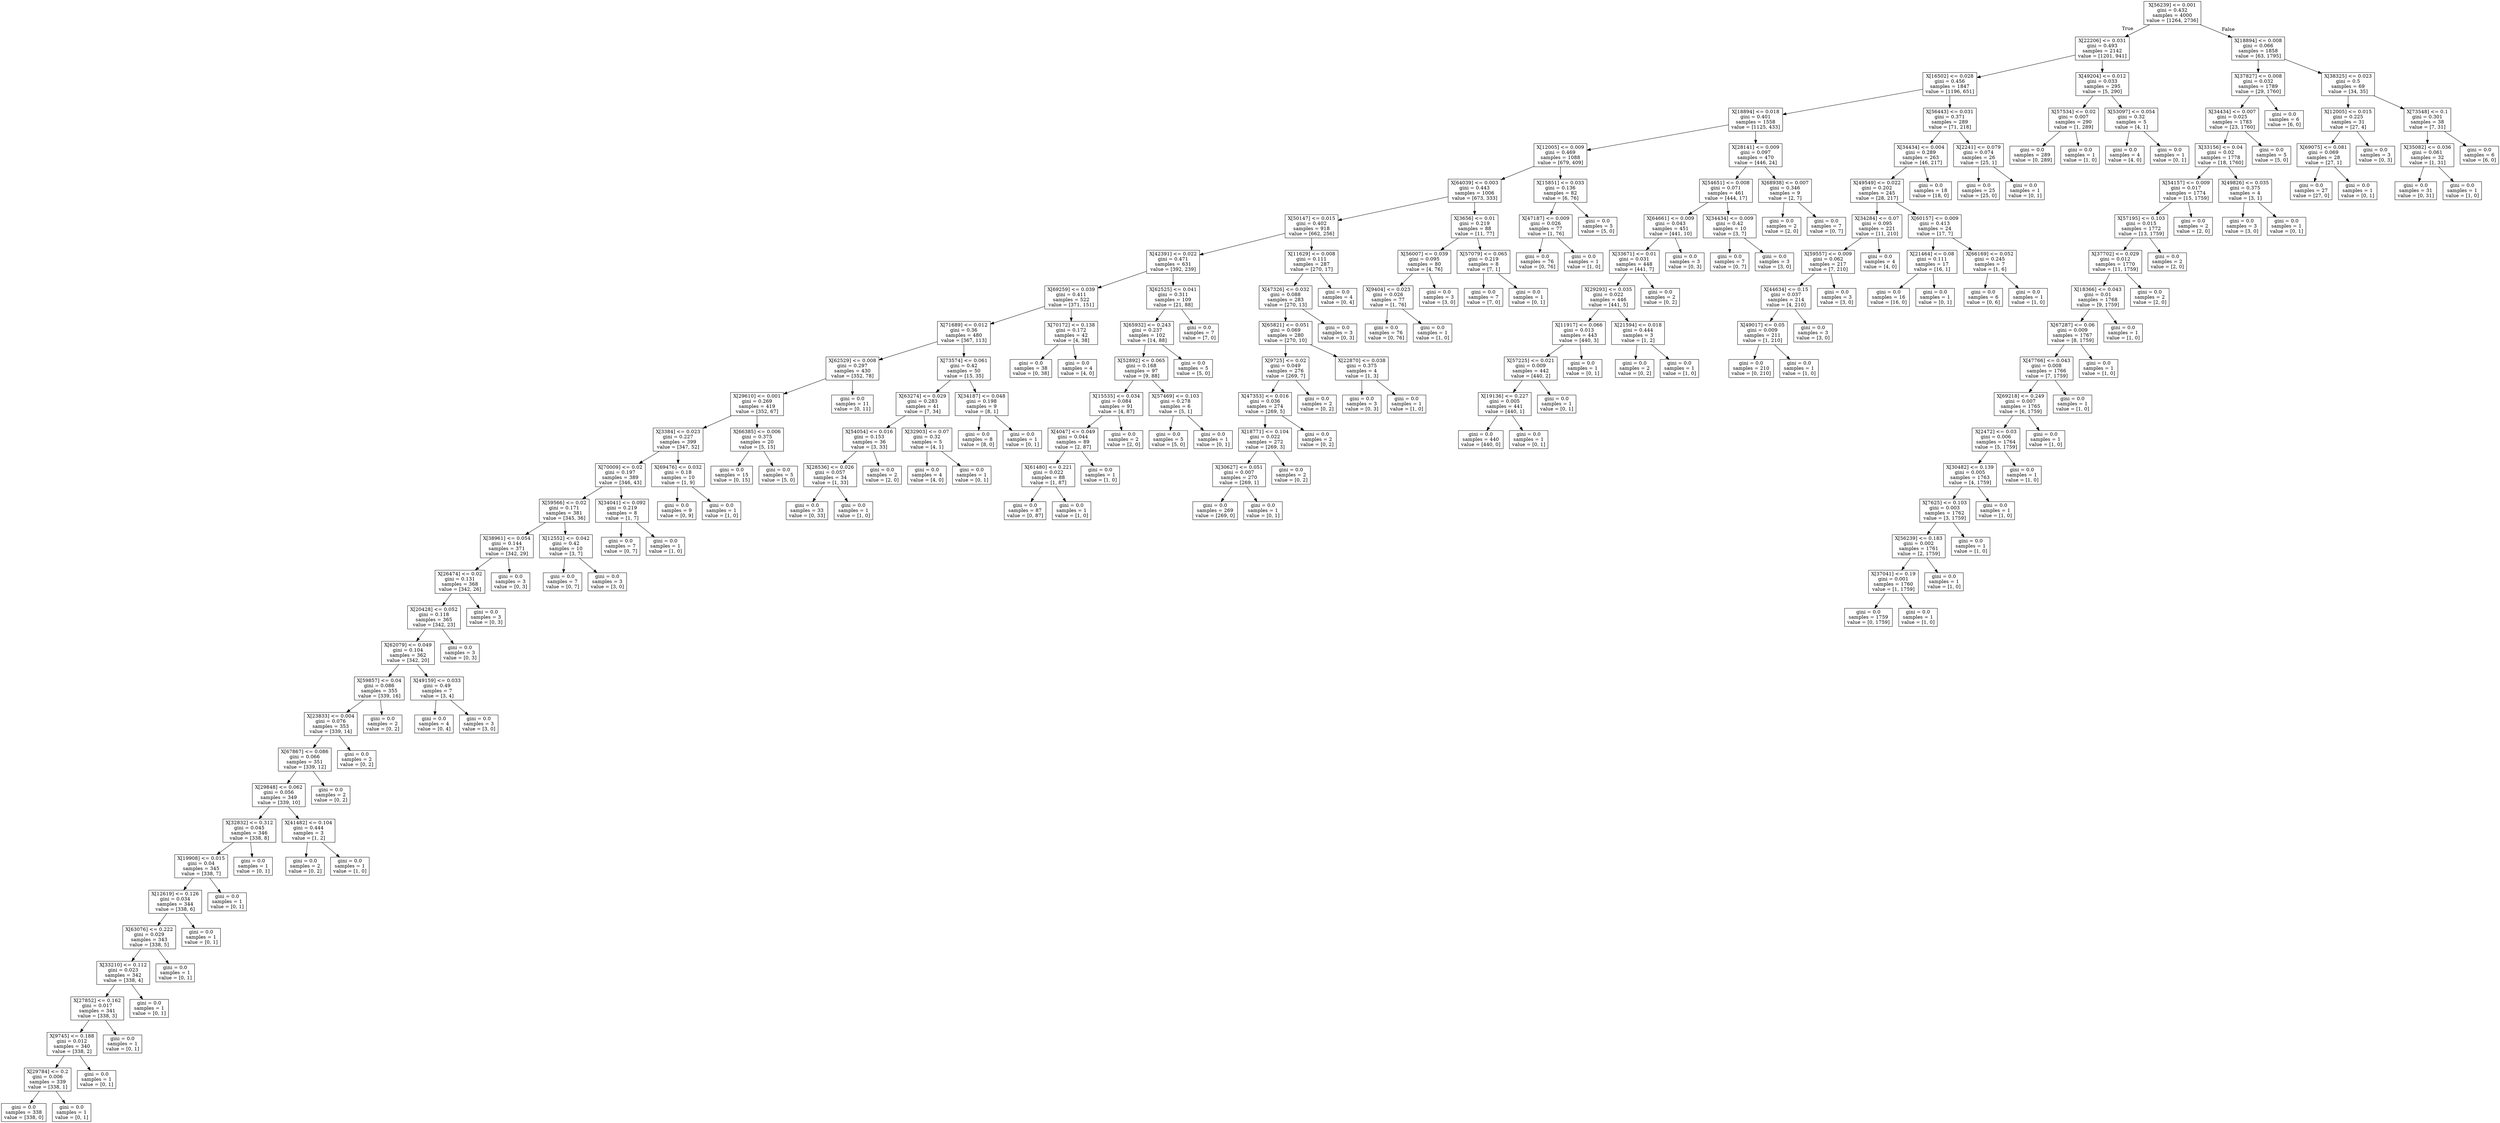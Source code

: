 digraph Tree {
node [shape=box] ;
0 [label="X[56239] <= 0.001\ngini = 0.432\nsamples = 4000\nvalue = [1264, 2736]"] ;
1 [label="X[22206] <= 0.031\ngini = 0.493\nsamples = 2142\nvalue = [1201, 941]"] ;
0 -> 1 [labeldistance=2.5, labelangle=45, headlabel="True"] ;
2 [label="X[16502] <= 0.028\ngini = 0.456\nsamples = 1847\nvalue = [1196, 651]"] ;
1 -> 2 ;
3 [label="X[18894] <= 0.018\ngini = 0.401\nsamples = 1558\nvalue = [1125, 433]"] ;
2 -> 3 ;
4 [label="X[12005] <= 0.009\ngini = 0.469\nsamples = 1088\nvalue = [679, 409]"] ;
3 -> 4 ;
5 [label="X[64039] <= 0.003\ngini = 0.443\nsamples = 1006\nvalue = [673, 333]"] ;
4 -> 5 ;
6 [label="X[50147] <= 0.015\ngini = 0.402\nsamples = 918\nvalue = [662, 256]"] ;
5 -> 6 ;
7 [label="X[42391] <= 0.022\ngini = 0.471\nsamples = 631\nvalue = [392, 239]"] ;
6 -> 7 ;
8 [label="X[69259] <= 0.039\ngini = 0.411\nsamples = 522\nvalue = [371, 151]"] ;
7 -> 8 ;
9 [label="X[71689] <= 0.012\ngini = 0.36\nsamples = 480\nvalue = [367, 113]"] ;
8 -> 9 ;
10 [label="X[62529] <= 0.008\ngini = 0.297\nsamples = 430\nvalue = [352, 78]"] ;
9 -> 10 ;
11 [label="X[29610] <= 0.001\ngini = 0.269\nsamples = 419\nvalue = [352, 67]"] ;
10 -> 11 ;
12 [label="X[3384] <= 0.023\ngini = 0.227\nsamples = 399\nvalue = [347, 52]"] ;
11 -> 12 ;
13 [label="X[70009] <= 0.02\ngini = 0.197\nsamples = 389\nvalue = [346, 43]"] ;
12 -> 13 ;
14 [label="X[59566] <= 0.02\ngini = 0.171\nsamples = 381\nvalue = [345, 36]"] ;
13 -> 14 ;
15 [label="X[38961] <= 0.054\ngini = 0.144\nsamples = 371\nvalue = [342, 29]"] ;
14 -> 15 ;
16 [label="X[26474] <= 0.02\ngini = 0.131\nsamples = 368\nvalue = [342, 26]"] ;
15 -> 16 ;
17 [label="X[20428] <= 0.052\ngini = 0.118\nsamples = 365\nvalue = [342, 23]"] ;
16 -> 17 ;
18 [label="X[62079] <= 0.049\ngini = 0.104\nsamples = 362\nvalue = [342, 20]"] ;
17 -> 18 ;
19 [label="X[59857] <= 0.04\ngini = 0.086\nsamples = 355\nvalue = [339, 16]"] ;
18 -> 19 ;
20 [label="X[23833] <= 0.004\ngini = 0.076\nsamples = 353\nvalue = [339, 14]"] ;
19 -> 20 ;
21 [label="X[67867] <= 0.086\ngini = 0.066\nsamples = 351\nvalue = [339, 12]"] ;
20 -> 21 ;
22 [label="X[29848] <= 0.062\ngini = 0.056\nsamples = 349\nvalue = [339, 10]"] ;
21 -> 22 ;
23 [label="X[32832] <= 0.312\ngini = 0.045\nsamples = 346\nvalue = [338, 8]"] ;
22 -> 23 ;
24 [label="X[19908] <= 0.015\ngini = 0.04\nsamples = 345\nvalue = [338, 7]"] ;
23 -> 24 ;
25 [label="X[12619] <= 0.126\ngini = 0.034\nsamples = 344\nvalue = [338, 6]"] ;
24 -> 25 ;
26 [label="X[63076] <= 0.222\ngini = 0.029\nsamples = 343\nvalue = [338, 5]"] ;
25 -> 26 ;
27 [label="X[33210] <= 0.112\ngini = 0.023\nsamples = 342\nvalue = [338, 4]"] ;
26 -> 27 ;
28 [label="X[27852] <= 0.162\ngini = 0.017\nsamples = 341\nvalue = [338, 3]"] ;
27 -> 28 ;
29 [label="X[9745] <= 0.188\ngini = 0.012\nsamples = 340\nvalue = [338, 2]"] ;
28 -> 29 ;
30 [label="X[29784] <= 0.2\ngini = 0.006\nsamples = 339\nvalue = [338, 1]"] ;
29 -> 30 ;
31 [label="gini = 0.0\nsamples = 338\nvalue = [338, 0]"] ;
30 -> 31 ;
32 [label="gini = 0.0\nsamples = 1\nvalue = [0, 1]"] ;
30 -> 32 ;
33 [label="gini = 0.0\nsamples = 1\nvalue = [0, 1]"] ;
29 -> 33 ;
34 [label="gini = 0.0\nsamples = 1\nvalue = [0, 1]"] ;
28 -> 34 ;
35 [label="gini = 0.0\nsamples = 1\nvalue = [0, 1]"] ;
27 -> 35 ;
36 [label="gini = 0.0\nsamples = 1\nvalue = [0, 1]"] ;
26 -> 36 ;
37 [label="gini = 0.0\nsamples = 1\nvalue = [0, 1]"] ;
25 -> 37 ;
38 [label="gini = 0.0\nsamples = 1\nvalue = [0, 1]"] ;
24 -> 38 ;
39 [label="gini = 0.0\nsamples = 1\nvalue = [0, 1]"] ;
23 -> 39 ;
40 [label="X[41482] <= 0.104\ngini = 0.444\nsamples = 3\nvalue = [1, 2]"] ;
22 -> 40 ;
41 [label="gini = 0.0\nsamples = 2\nvalue = [0, 2]"] ;
40 -> 41 ;
42 [label="gini = 0.0\nsamples = 1\nvalue = [1, 0]"] ;
40 -> 42 ;
43 [label="gini = 0.0\nsamples = 2\nvalue = [0, 2]"] ;
21 -> 43 ;
44 [label="gini = 0.0\nsamples = 2\nvalue = [0, 2]"] ;
20 -> 44 ;
45 [label="gini = 0.0\nsamples = 2\nvalue = [0, 2]"] ;
19 -> 45 ;
46 [label="X[49159] <= 0.033\ngini = 0.49\nsamples = 7\nvalue = [3, 4]"] ;
18 -> 46 ;
47 [label="gini = 0.0\nsamples = 4\nvalue = [0, 4]"] ;
46 -> 47 ;
48 [label="gini = 0.0\nsamples = 3\nvalue = [3, 0]"] ;
46 -> 48 ;
49 [label="gini = 0.0\nsamples = 3\nvalue = [0, 3]"] ;
17 -> 49 ;
50 [label="gini = 0.0\nsamples = 3\nvalue = [0, 3]"] ;
16 -> 50 ;
51 [label="gini = 0.0\nsamples = 3\nvalue = [0, 3]"] ;
15 -> 51 ;
52 [label="X[12552] <= 0.042\ngini = 0.42\nsamples = 10\nvalue = [3, 7]"] ;
14 -> 52 ;
53 [label="gini = 0.0\nsamples = 7\nvalue = [0, 7]"] ;
52 -> 53 ;
54 [label="gini = 0.0\nsamples = 3\nvalue = [3, 0]"] ;
52 -> 54 ;
55 [label="X[34041] <= 0.092\ngini = 0.219\nsamples = 8\nvalue = [1, 7]"] ;
13 -> 55 ;
56 [label="gini = 0.0\nsamples = 7\nvalue = [0, 7]"] ;
55 -> 56 ;
57 [label="gini = 0.0\nsamples = 1\nvalue = [1, 0]"] ;
55 -> 57 ;
58 [label="X[69476] <= 0.032\ngini = 0.18\nsamples = 10\nvalue = [1, 9]"] ;
12 -> 58 ;
59 [label="gini = 0.0\nsamples = 9\nvalue = [0, 9]"] ;
58 -> 59 ;
60 [label="gini = 0.0\nsamples = 1\nvalue = [1, 0]"] ;
58 -> 60 ;
61 [label="X[66385] <= 0.006\ngini = 0.375\nsamples = 20\nvalue = [5, 15]"] ;
11 -> 61 ;
62 [label="gini = 0.0\nsamples = 15\nvalue = [0, 15]"] ;
61 -> 62 ;
63 [label="gini = 0.0\nsamples = 5\nvalue = [5, 0]"] ;
61 -> 63 ;
64 [label="gini = 0.0\nsamples = 11\nvalue = [0, 11]"] ;
10 -> 64 ;
65 [label="X[73574] <= 0.061\ngini = 0.42\nsamples = 50\nvalue = [15, 35]"] ;
9 -> 65 ;
66 [label="X[63274] <= 0.029\ngini = 0.283\nsamples = 41\nvalue = [7, 34]"] ;
65 -> 66 ;
67 [label="X[54054] <= 0.016\ngini = 0.153\nsamples = 36\nvalue = [3, 33]"] ;
66 -> 67 ;
68 [label="X[28536] <= 0.026\ngini = 0.057\nsamples = 34\nvalue = [1, 33]"] ;
67 -> 68 ;
69 [label="gini = 0.0\nsamples = 33\nvalue = [0, 33]"] ;
68 -> 69 ;
70 [label="gini = 0.0\nsamples = 1\nvalue = [1, 0]"] ;
68 -> 70 ;
71 [label="gini = 0.0\nsamples = 2\nvalue = [2, 0]"] ;
67 -> 71 ;
72 [label="X[32903] <= 0.07\ngini = 0.32\nsamples = 5\nvalue = [4, 1]"] ;
66 -> 72 ;
73 [label="gini = 0.0\nsamples = 4\nvalue = [4, 0]"] ;
72 -> 73 ;
74 [label="gini = 0.0\nsamples = 1\nvalue = [0, 1]"] ;
72 -> 74 ;
75 [label="X[34187] <= 0.048\ngini = 0.198\nsamples = 9\nvalue = [8, 1]"] ;
65 -> 75 ;
76 [label="gini = 0.0\nsamples = 8\nvalue = [8, 0]"] ;
75 -> 76 ;
77 [label="gini = 0.0\nsamples = 1\nvalue = [0, 1]"] ;
75 -> 77 ;
78 [label="X[70172] <= 0.138\ngini = 0.172\nsamples = 42\nvalue = [4, 38]"] ;
8 -> 78 ;
79 [label="gini = 0.0\nsamples = 38\nvalue = [0, 38]"] ;
78 -> 79 ;
80 [label="gini = 0.0\nsamples = 4\nvalue = [4, 0]"] ;
78 -> 80 ;
81 [label="X[62525] <= 0.041\ngini = 0.311\nsamples = 109\nvalue = [21, 88]"] ;
7 -> 81 ;
82 [label="X[65932] <= 0.243\ngini = 0.237\nsamples = 102\nvalue = [14, 88]"] ;
81 -> 82 ;
83 [label="X[52892] <= 0.065\ngini = 0.168\nsamples = 97\nvalue = [9, 88]"] ;
82 -> 83 ;
84 [label="X[15535] <= 0.034\ngini = 0.084\nsamples = 91\nvalue = [4, 87]"] ;
83 -> 84 ;
85 [label="X[4047] <= 0.049\ngini = 0.044\nsamples = 89\nvalue = [2, 87]"] ;
84 -> 85 ;
86 [label="X[61480] <= 0.221\ngini = 0.022\nsamples = 88\nvalue = [1, 87]"] ;
85 -> 86 ;
87 [label="gini = 0.0\nsamples = 87\nvalue = [0, 87]"] ;
86 -> 87 ;
88 [label="gini = 0.0\nsamples = 1\nvalue = [1, 0]"] ;
86 -> 88 ;
89 [label="gini = 0.0\nsamples = 1\nvalue = [1, 0]"] ;
85 -> 89 ;
90 [label="gini = 0.0\nsamples = 2\nvalue = [2, 0]"] ;
84 -> 90 ;
91 [label="X[57469] <= 0.103\ngini = 0.278\nsamples = 6\nvalue = [5, 1]"] ;
83 -> 91 ;
92 [label="gini = 0.0\nsamples = 5\nvalue = [5, 0]"] ;
91 -> 92 ;
93 [label="gini = 0.0\nsamples = 1\nvalue = [0, 1]"] ;
91 -> 93 ;
94 [label="gini = 0.0\nsamples = 5\nvalue = [5, 0]"] ;
82 -> 94 ;
95 [label="gini = 0.0\nsamples = 7\nvalue = [7, 0]"] ;
81 -> 95 ;
96 [label="X[11629] <= 0.008\ngini = 0.111\nsamples = 287\nvalue = [270, 17]"] ;
6 -> 96 ;
97 [label="X[47326] <= 0.032\ngini = 0.088\nsamples = 283\nvalue = [270, 13]"] ;
96 -> 97 ;
98 [label="X[65821] <= 0.051\ngini = 0.069\nsamples = 280\nvalue = [270, 10]"] ;
97 -> 98 ;
99 [label="X[9725] <= 0.02\ngini = 0.049\nsamples = 276\nvalue = [269, 7]"] ;
98 -> 99 ;
100 [label="X[47353] <= 0.016\ngini = 0.036\nsamples = 274\nvalue = [269, 5]"] ;
99 -> 100 ;
101 [label="X[18771] <= 0.104\ngini = 0.022\nsamples = 272\nvalue = [269, 3]"] ;
100 -> 101 ;
102 [label="X[30627] <= 0.051\ngini = 0.007\nsamples = 270\nvalue = [269, 1]"] ;
101 -> 102 ;
103 [label="gini = 0.0\nsamples = 269\nvalue = [269, 0]"] ;
102 -> 103 ;
104 [label="gini = 0.0\nsamples = 1\nvalue = [0, 1]"] ;
102 -> 104 ;
105 [label="gini = 0.0\nsamples = 2\nvalue = [0, 2]"] ;
101 -> 105 ;
106 [label="gini = 0.0\nsamples = 2\nvalue = [0, 2]"] ;
100 -> 106 ;
107 [label="gini = 0.0\nsamples = 2\nvalue = [0, 2]"] ;
99 -> 107 ;
108 [label="X[22870] <= 0.038\ngini = 0.375\nsamples = 4\nvalue = [1, 3]"] ;
98 -> 108 ;
109 [label="gini = 0.0\nsamples = 3\nvalue = [0, 3]"] ;
108 -> 109 ;
110 [label="gini = 0.0\nsamples = 1\nvalue = [1, 0]"] ;
108 -> 110 ;
111 [label="gini = 0.0\nsamples = 3\nvalue = [0, 3]"] ;
97 -> 111 ;
112 [label="gini = 0.0\nsamples = 4\nvalue = [0, 4]"] ;
96 -> 112 ;
113 [label="X[3656] <= 0.01\ngini = 0.219\nsamples = 88\nvalue = [11, 77]"] ;
5 -> 113 ;
114 [label="X[56007] <= 0.039\ngini = 0.095\nsamples = 80\nvalue = [4, 76]"] ;
113 -> 114 ;
115 [label="X[9404] <= 0.023\ngini = 0.026\nsamples = 77\nvalue = [1, 76]"] ;
114 -> 115 ;
116 [label="gini = 0.0\nsamples = 76\nvalue = [0, 76]"] ;
115 -> 116 ;
117 [label="gini = 0.0\nsamples = 1\nvalue = [1, 0]"] ;
115 -> 117 ;
118 [label="gini = 0.0\nsamples = 3\nvalue = [3, 0]"] ;
114 -> 118 ;
119 [label="X[57079] <= 0.065\ngini = 0.219\nsamples = 8\nvalue = [7, 1]"] ;
113 -> 119 ;
120 [label="gini = 0.0\nsamples = 7\nvalue = [7, 0]"] ;
119 -> 120 ;
121 [label="gini = 0.0\nsamples = 1\nvalue = [0, 1]"] ;
119 -> 121 ;
122 [label="X[15851] <= 0.033\ngini = 0.136\nsamples = 82\nvalue = [6, 76]"] ;
4 -> 122 ;
123 [label="X[47187] <= 0.009\ngini = 0.026\nsamples = 77\nvalue = [1, 76]"] ;
122 -> 123 ;
124 [label="gini = 0.0\nsamples = 76\nvalue = [0, 76]"] ;
123 -> 124 ;
125 [label="gini = 0.0\nsamples = 1\nvalue = [1, 0]"] ;
123 -> 125 ;
126 [label="gini = 0.0\nsamples = 5\nvalue = [5, 0]"] ;
122 -> 126 ;
127 [label="X[28141] <= 0.009\ngini = 0.097\nsamples = 470\nvalue = [446, 24]"] ;
3 -> 127 ;
128 [label="X[54651] <= 0.008\ngini = 0.071\nsamples = 461\nvalue = [444, 17]"] ;
127 -> 128 ;
129 [label="X[64661] <= 0.009\ngini = 0.043\nsamples = 451\nvalue = [441, 10]"] ;
128 -> 129 ;
130 [label="X[33671] <= 0.01\ngini = 0.031\nsamples = 448\nvalue = [441, 7]"] ;
129 -> 130 ;
131 [label="X[29293] <= 0.035\ngini = 0.022\nsamples = 446\nvalue = [441, 5]"] ;
130 -> 131 ;
132 [label="X[11917] <= 0.066\ngini = 0.013\nsamples = 443\nvalue = [440, 3]"] ;
131 -> 132 ;
133 [label="X[57225] <= 0.021\ngini = 0.009\nsamples = 442\nvalue = [440, 2]"] ;
132 -> 133 ;
134 [label="X[19136] <= 0.227\ngini = 0.005\nsamples = 441\nvalue = [440, 1]"] ;
133 -> 134 ;
135 [label="gini = 0.0\nsamples = 440\nvalue = [440, 0]"] ;
134 -> 135 ;
136 [label="gini = 0.0\nsamples = 1\nvalue = [0, 1]"] ;
134 -> 136 ;
137 [label="gini = 0.0\nsamples = 1\nvalue = [0, 1]"] ;
133 -> 137 ;
138 [label="gini = 0.0\nsamples = 1\nvalue = [0, 1]"] ;
132 -> 138 ;
139 [label="X[21594] <= 0.018\ngini = 0.444\nsamples = 3\nvalue = [1, 2]"] ;
131 -> 139 ;
140 [label="gini = 0.0\nsamples = 2\nvalue = [0, 2]"] ;
139 -> 140 ;
141 [label="gini = 0.0\nsamples = 1\nvalue = [1, 0]"] ;
139 -> 141 ;
142 [label="gini = 0.0\nsamples = 2\nvalue = [0, 2]"] ;
130 -> 142 ;
143 [label="gini = 0.0\nsamples = 3\nvalue = [0, 3]"] ;
129 -> 143 ;
144 [label="X[34434] <= 0.009\ngini = 0.42\nsamples = 10\nvalue = [3, 7]"] ;
128 -> 144 ;
145 [label="gini = 0.0\nsamples = 7\nvalue = [0, 7]"] ;
144 -> 145 ;
146 [label="gini = 0.0\nsamples = 3\nvalue = [3, 0]"] ;
144 -> 146 ;
147 [label="X[68938] <= 0.007\ngini = 0.346\nsamples = 9\nvalue = [2, 7]"] ;
127 -> 147 ;
148 [label="gini = 0.0\nsamples = 2\nvalue = [2, 0]"] ;
147 -> 148 ;
149 [label="gini = 0.0\nsamples = 7\nvalue = [0, 7]"] ;
147 -> 149 ;
150 [label="X[56443] <= 0.031\ngini = 0.371\nsamples = 289\nvalue = [71, 218]"] ;
2 -> 150 ;
151 [label="X[34434] <= 0.004\ngini = 0.289\nsamples = 263\nvalue = [46, 217]"] ;
150 -> 151 ;
152 [label="X[49549] <= 0.022\ngini = 0.202\nsamples = 245\nvalue = [28, 217]"] ;
151 -> 152 ;
153 [label="X[34284] <= 0.07\ngini = 0.095\nsamples = 221\nvalue = [11, 210]"] ;
152 -> 153 ;
154 [label="X[59557] <= 0.009\ngini = 0.062\nsamples = 217\nvalue = [7, 210]"] ;
153 -> 154 ;
155 [label="X[44634] <= 0.15\ngini = 0.037\nsamples = 214\nvalue = [4, 210]"] ;
154 -> 155 ;
156 [label="X[49017] <= 0.05\ngini = 0.009\nsamples = 211\nvalue = [1, 210]"] ;
155 -> 156 ;
157 [label="gini = 0.0\nsamples = 210\nvalue = [0, 210]"] ;
156 -> 157 ;
158 [label="gini = 0.0\nsamples = 1\nvalue = [1, 0]"] ;
156 -> 158 ;
159 [label="gini = 0.0\nsamples = 3\nvalue = [3, 0]"] ;
155 -> 159 ;
160 [label="gini = 0.0\nsamples = 3\nvalue = [3, 0]"] ;
154 -> 160 ;
161 [label="gini = 0.0\nsamples = 4\nvalue = [4, 0]"] ;
153 -> 161 ;
162 [label="X[60157] <= 0.009\ngini = 0.413\nsamples = 24\nvalue = [17, 7]"] ;
152 -> 162 ;
163 [label="X[21464] <= 0.08\ngini = 0.111\nsamples = 17\nvalue = [16, 1]"] ;
162 -> 163 ;
164 [label="gini = 0.0\nsamples = 16\nvalue = [16, 0]"] ;
163 -> 164 ;
165 [label="gini = 0.0\nsamples = 1\nvalue = [0, 1]"] ;
163 -> 165 ;
166 [label="X[66169] <= 0.052\ngini = 0.245\nsamples = 7\nvalue = [1, 6]"] ;
162 -> 166 ;
167 [label="gini = 0.0\nsamples = 6\nvalue = [0, 6]"] ;
166 -> 167 ;
168 [label="gini = 0.0\nsamples = 1\nvalue = [1, 0]"] ;
166 -> 168 ;
169 [label="gini = 0.0\nsamples = 18\nvalue = [18, 0]"] ;
151 -> 169 ;
170 [label="X[2241] <= 0.079\ngini = 0.074\nsamples = 26\nvalue = [25, 1]"] ;
150 -> 170 ;
171 [label="gini = 0.0\nsamples = 25\nvalue = [25, 0]"] ;
170 -> 171 ;
172 [label="gini = 0.0\nsamples = 1\nvalue = [0, 1]"] ;
170 -> 172 ;
173 [label="X[49204] <= 0.012\ngini = 0.033\nsamples = 295\nvalue = [5, 290]"] ;
1 -> 173 ;
174 [label="X[57534] <= 0.02\ngini = 0.007\nsamples = 290\nvalue = [1, 289]"] ;
173 -> 174 ;
175 [label="gini = 0.0\nsamples = 289\nvalue = [0, 289]"] ;
174 -> 175 ;
176 [label="gini = 0.0\nsamples = 1\nvalue = [1, 0]"] ;
174 -> 176 ;
177 [label="X[53097] <= 0.054\ngini = 0.32\nsamples = 5\nvalue = [4, 1]"] ;
173 -> 177 ;
178 [label="gini = 0.0\nsamples = 4\nvalue = [4, 0]"] ;
177 -> 178 ;
179 [label="gini = 0.0\nsamples = 1\nvalue = [0, 1]"] ;
177 -> 179 ;
180 [label="X[18894] <= 0.008\ngini = 0.066\nsamples = 1858\nvalue = [63, 1795]"] ;
0 -> 180 [labeldistance=2.5, labelangle=-45, headlabel="False"] ;
181 [label="X[37827] <= 0.008\ngini = 0.032\nsamples = 1789\nvalue = [29, 1760]"] ;
180 -> 181 ;
182 [label="X[34434] <= 0.007\ngini = 0.025\nsamples = 1783\nvalue = [23, 1760]"] ;
181 -> 182 ;
183 [label="X[33156] <= 0.04\ngini = 0.02\nsamples = 1778\nvalue = [18, 1760]"] ;
182 -> 183 ;
184 [label="X[54157] <= 0.009\ngini = 0.017\nsamples = 1774\nvalue = [15, 1759]"] ;
183 -> 184 ;
185 [label="X[57195] <= 0.103\ngini = 0.015\nsamples = 1772\nvalue = [13, 1759]"] ;
184 -> 185 ;
186 [label="X[37702] <= 0.029\ngini = 0.012\nsamples = 1770\nvalue = [11, 1759]"] ;
185 -> 186 ;
187 [label="X[18366] <= 0.043\ngini = 0.01\nsamples = 1768\nvalue = [9, 1759]"] ;
186 -> 187 ;
188 [label="X[67287] <= 0.06\ngini = 0.009\nsamples = 1767\nvalue = [8, 1759]"] ;
187 -> 188 ;
189 [label="X[47766] <= 0.043\ngini = 0.008\nsamples = 1766\nvalue = [7, 1759]"] ;
188 -> 189 ;
190 [label="X[69218] <= 0.249\ngini = 0.007\nsamples = 1765\nvalue = [6, 1759]"] ;
189 -> 190 ;
191 [label="X[2472] <= 0.03\ngini = 0.006\nsamples = 1764\nvalue = [5, 1759]"] ;
190 -> 191 ;
192 [label="X[30482] <= 0.139\ngini = 0.005\nsamples = 1763\nvalue = [4, 1759]"] ;
191 -> 192 ;
193 [label="X[7625] <= 0.103\ngini = 0.003\nsamples = 1762\nvalue = [3, 1759]"] ;
192 -> 193 ;
194 [label="X[56239] <= 0.183\ngini = 0.002\nsamples = 1761\nvalue = [2, 1759]"] ;
193 -> 194 ;
195 [label="X[37041] <= 0.19\ngini = 0.001\nsamples = 1760\nvalue = [1, 1759]"] ;
194 -> 195 ;
196 [label="gini = 0.0\nsamples = 1759\nvalue = [0, 1759]"] ;
195 -> 196 ;
197 [label="gini = 0.0\nsamples = 1\nvalue = [1, 0]"] ;
195 -> 197 ;
198 [label="gini = 0.0\nsamples = 1\nvalue = [1, 0]"] ;
194 -> 198 ;
199 [label="gini = 0.0\nsamples = 1\nvalue = [1, 0]"] ;
193 -> 199 ;
200 [label="gini = 0.0\nsamples = 1\nvalue = [1, 0]"] ;
192 -> 200 ;
201 [label="gini = 0.0\nsamples = 1\nvalue = [1, 0]"] ;
191 -> 201 ;
202 [label="gini = 0.0\nsamples = 1\nvalue = [1, 0]"] ;
190 -> 202 ;
203 [label="gini = 0.0\nsamples = 1\nvalue = [1, 0]"] ;
189 -> 203 ;
204 [label="gini = 0.0\nsamples = 1\nvalue = [1, 0]"] ;
188 -> 204 ;
205 [label="gini = 0.0\nsamples = 1\nvalue = [1, 0]"] ;
187 -> 205 ;
206 [label="gini = 0.0\nsamples = 2\nvalue = [2, 0]"] ;
186 -> 206 ;
207 [label="gini = 0.0\nsamples = 2\nvalue = [2, 0]"] ;
185 -> 207 ;
208 [label="gini = 0.0\nsamples = 2\nvalue = [2, 0]"] ;
184 -> 208 ;
209 [label="X[49826] <= 0.035\ngini = 0.375\nsamples = 4\nvalue = [3, 1]"] ;
183 -> 209 ;
210 [label="gini = 0.0\nsamples = 3\nvalue = [3, 0]"] ;
209 -> 210 ;
211 [label="gini = 0.0\nsamples = 1\nvalue = [0, 1]"] ;
209 -> 211 ;
212 [label="gini = 0.0\nsamples = 5\nvalue = [5, 0]"] ;
182 -> 212 ;
213 [label="gini = 0.0\nsamples = 6\nvalue = [6, 0]"] ;
181 -> 213 ;
214 [label="X[38325] <= 0.023\ngini = 0.5\nsamples = 69\nvalue = [34, 35]"] ;
180 -> 214 ;
215 [label="X[12005] <= 0.015\ngini = 0.225\nsamples = 31\nvalue = [27, 4]"] ;
214 -> 215 ;
216 [label="X[69075] <= 0.081\ngini = 0.069\nsamples = 28\nvalue = [27, 1]"] ;
215 -> 216 ;
217 [label="gini = 0.0\nsamples = 27\nvalue = [27, 0]"] ;
216 -> 217 ;
218 [label="gini = 0.0\nsamples = 1\nvalue = [0, 1]"] ;
216 -> 218 ;
219 [label="gini = 0.0\nsamples = 3\nvalue = [0, 3]"] ;
215 -> 219 ;
220 [label="X[73548] <= 0.1\ngini = 0.301\nsamples = 38\nvalue = [7, 31]"] ;
214 -> 220 ;
221 [label="X[35082] <= 0.036\ngini = 0.061\nsamples = 32\nvalue = [1, 31]"] ;
220 -> 221 ;
222 [label="gini = 0.0\nsamples = 31\nvalue = [0, 31]"] ;
221 -> 222 ;
223 [label="gini = 0.0\nsamples = 1\nvalue = [1, 0]"] ;
221 -> 223 ;
224 [label="gini = 0.0\nsamples = 6\nvalue = [6, 0]"] ;
220 -> 224 ;
}
